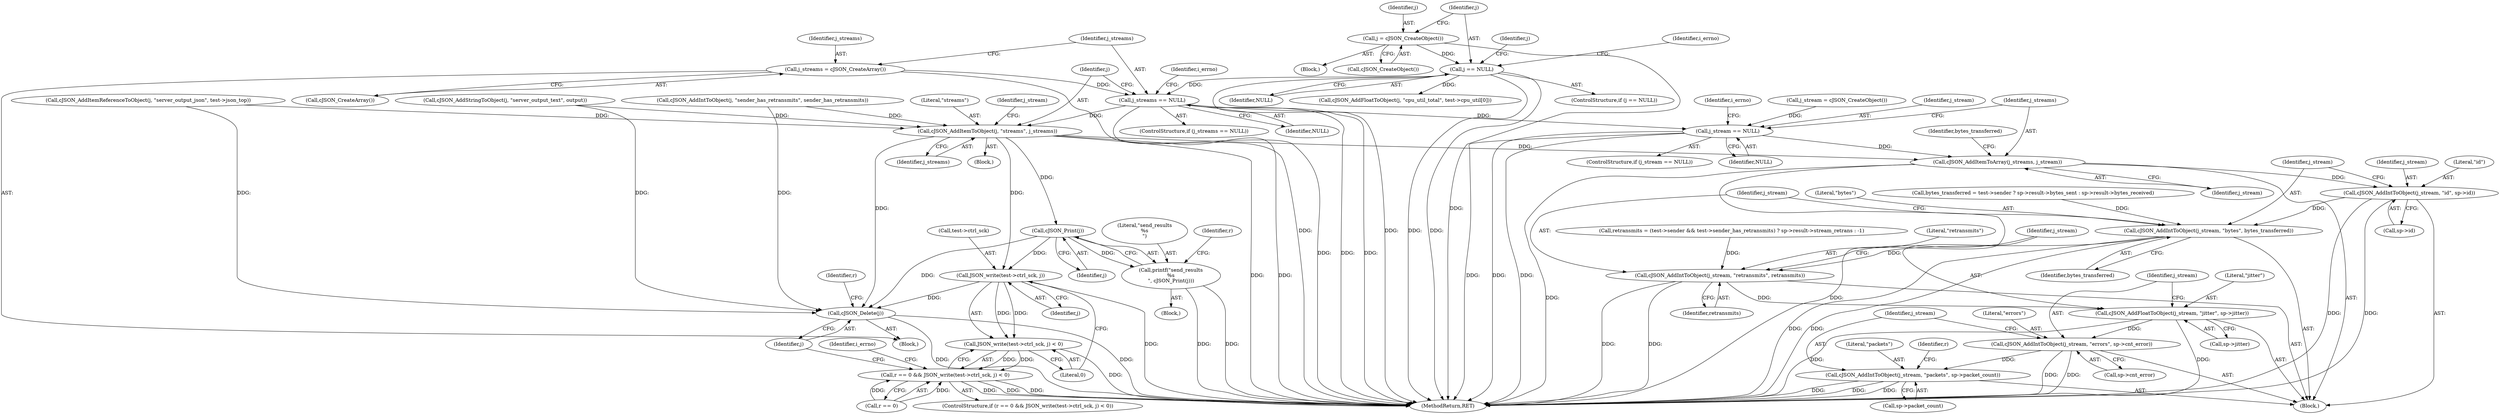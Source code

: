 digraph "0_iperf_91f2fa59e8ed80dfbf400add0164ee0e508e412a_51@pointer" {
"1000244" [label="(Call,j_streams == NULL)"];
"1000240" [label="(Call,j_streams = cJSON_CreateArray())"];
"1000123" [label="(Call,j == NULL)"];
"1000119" [label="(Call,j = cJSON_CreateObject())"];
"1000257" [label="(Call,cJSON_AddItemToObject(j, \"streams\", j_streams))"];
"1000279" [label="(Call,cJSON_AddItemToArray(j_streams, j_stream))"];
"1000315" [label="(Call,cJSON_AddIntToObject(j_stream, \"id\", sp->id))"];
"1000321" [label="(Call,cJSON_AddIntToObject(j_stream, \"bytes\", bytes_transferred))"];
"1000325" [label="(Call,cJSON_AddIntToObject(j_stream, \"retransmits\", retransmits))"];
"1000329" [label="(Call,cJSON_AddFloatToObject(j_stream, \"jitter\", sp->jitter))"];
"1000335" [label="(Call,cJSON_AddIntToObject(j_stream, \"errors\", sp->cnt_error))"];
"1000341" [label="(Call,cJSON_AddIntToObject(j_stream, \"packets\", sp->packet_count))"];
"1000358" [label="(Call,cJSON_Print(j))"];
"1000356" [label="(Call,printf(\"send_results\n%s\n\", cJSON_Print(j)))"];
"1000366" [label="(Call,JSON_write(test->ctrl_sck, j))"];
"1000365" [label="(Call,JSON_write(test->ctrl_sck, j) < 0)"];
"1000361" [label="(Call,r == 0 && JSON_write(test->ctrl_sck, j) < 0)"];
"1000380" [label="(Call,cJSON_Delete(j))"];
"1000266" [label="(Call,j_stream == NULL)"];
"1000283" [label="(Identifier,bytes_transferred)"];
"1000124" [label="(Identifier,j)"];
"1000241" [label="(Identifier,j_streams)"];
"1000359" [label="(Identifier,j)"];
"1000137" [label="(Identifier,j)"];
"1000279" [label="(Call,cJSON_AddItemToArray(j_streams, j_stream))"];
"1000367" [label="(Call,test->ctrl_sck)"];
"1000257" [label="(Call,cJSON_AddItemToObject(j, \"streams\", j_streams))"];
"1000335" [label="(Call,cJSON_AddIntToObject(j_stream, \"errors\", sp->cnt_error))"];
"1000357" [label="(Literal,\"send_results\n%s\n\")"];
"1000135" [label="(Block,)"];
"1000332" [label="(Call,sp->jitter)"];
"1000260" [label="(Identifier,j_streams)"];
"1000175" [label="(Call,cJSON_AddIntToObject(j, \"sender_has_retransmits\", sender_has_retransmits))"];
"1000371" [label="(Literal,0)"];
"1000298" [label="(Call,retransmits = (test->sender && test->sender_has_retransmits) ? sp->result->stream_retrans : -1)"];
"1000362" [label="(Call,r == 0)"];
"1000268" [label="(Identifier,NULL)"];
"1000325" [label="(Call,cJSON_AddIntToObject(j_stream, \"retransmits\", retransmits))"];
"1000355" [label="(Block,)"];
"1000246" [label="(Identifier,NULL)"];
"1000322" [label="(Identifier,j_stream)"];
"1000316" [label="(Identifier,j_stream)"];
"1000361" [label="(Call,r == 0 && JSON_write(test->ctrl_sck, j) < 0)"];
"1000258" [label="(Identifier,j)"];
"1000330" [label="(Identifier,j_stream)"];
"1000336" [label="(Identifier,j_stream)"];
"1000265" [label="(ControlStructure,if (j_stream == NULL))"];
"1000366" [label="(Call,JSON_write(test->ctrl_sck, j))"];
"1000329" [label="(Call,cJSON_AddFloatToObject(j_stream, \"jitter\", sp->jitter))"];
"1000324" [label="(Identifier,bytes_transferred)"];
"1000123" [label="(Call,j == NULL)"];
"1000381" [label="(Identifier,j)"];
"1000119" [label="(Call,j = cJSON_CreateObject())"];
"1000120" [label="(Identifier,j)"];
"1000327" [label="(Literal,\"retransmits\")"];
"1000341" [label="(Call,cJSON_AddIntToObject(j_stream, \"packets\", sp->packet_count))"];
"1000259" [label="(Literal,\"streams\")"];
"1000107" [label="(Block,)"];
"1000384" [label="(MethodReturn,RET)"];
"1000323" [label="(Literal,\"bytes\")"];
"1000245" [label="(Identifier,j_streams)"];
"1000242" [label="(Call,cJSON_CreateArray())"];
"1000326" [label="(Identifier,j_stream)"];
"1000282" [label="(Call,bytes_transferred = test->sender ? sp->result->bytes_sent : sp->result->bytes_received)"];
"1000350" [label="(Identifier,r)"];
"1000263" [label="(Identifier,j_stream)"];
"1000267" [label="(Identifier,j_stream)"];
"1000195" [label="(Call,cJSON_AddItemReferenceToObject(j, \"server_output_json\", test->json_top))"];
"1000342" [label="(Identifier,j_stream)"];
"1000343" [label="(Literal,\"packets\")"];
"1000383" [label="(Identifier,r)"];
"1000380" [label="(Call,cJSON_Delete(j))"];
"1000337" [label="(Literal,\"errors\")"];
"1000266" [label="(Call,j_stream == NULL)"];
"1000240" [label="(Call,j_streams = cJSON_CreateArray())"];
"1000315" [label="(Call,cJSON_AddIntToObject(j_stream, \"id\", sp->id))"];
"1000344" [label="(Call,sp->packet_count)"];
"1000374" [label="(Identifier,i_errno)"];
"1000244" [label="(Call,j_streams == NULL)"];
"1000318" [label="(Call,sp->id)"];
"1000363" [label="(Identifier,r)"];
"1000121" [label="(Call,cJSON_CreateObject())"];
"1000271" [label="(Identifier,i_errno)"];
"1000365" [label="(Call,JSON_write(test->ctrl_sck, j) < 0)"];
"1000122" [label="(ControlStructure,if (j == NULL))"];
"1000262" [label="(Call,j_stream = cJSON_CreateObject())"];
"1000338" [label="(Call,sp->cnt_error)"];
"1000280" [label="(Identifier,j_streams)"];
"1000128" [label="(Identifier,i_errno)"];
"1000321" [label="(Call,cJSON_AddIntToObject(j_stream, \"bytes\", bytes_transferred))"];
"1000125" [label="(Identifier,NULL)"];
"1000256" [label="(Block,)"];
"1000281" [label="(Identifier,j_stream)"];
"1000236" [label="(Call,cJSON_AddStringToObject(j, \"server_output_text\", output))"];
"1000328" [label="(Identifier,retransmits)"];
"1000249" [label="(Identifier,i_errno)"];
"1000370" [label="(Identifier,j)"];
"1000356" [label="(Call,printf(\"send_results\n%s\n\", cJSON_Print(j)))"];
"1000358" [label="(Call,cJSON_Print(j))"];
"1000331" [label="(Literal,\"jitter\")"];
"1000243" [label="(ControlStructure,if (j_streams == NULL))"];
"1000317" [label="(Literal,\"id\")"];
"1000360" [label="(ControlStructure,if (r == 0 && JSON_write(test->ctrl_sck, j) < 0))"];
"1000278" [label="(Block,)"];
"1000136" [label="(Call,cJSON_AddFloatToObject(j, \"cpu_util_total\", test->cpu_util[0]))"];
"1000244" -> "1000243"  [label="AST: "];
"1000244" -> "1000246"  [label="CFG: "];
"1000245" -> "1000244"  [label="AST: "];
"1000246" -> "1000244"  [label="AST: "];
"1000249" -> "1000244"  [label="CFG: "];
"1000258" -> "1000244"  [label="CFG: "];
"1000244" -> "1000384"  [label="DDG: "];
"1000244" -> "1000384"  [label="DDG: "];
"1000244" -> "1000384"  [label="DDG: "];
"1000240" -> "1000244"  [label="DDG: "];
"1000123" -> "1000244"  [label="DDG: "];
"1000244" -> "1000257"  [label="DDG: "];
"1000244" -> "1000266"  [label="DDG: "];
"1000240" -> "1000135"  [label="AST: "];
"1000240" -> "1000242"  [label="CFG: "];
"1000241" -> "1000240"  [label="AST: "];
"1000242" -> "1000240"  [label="AST: "];
"1000245" -> "1000240"  [label="CFG: "];
"1000240" -> "1000384"  [label="DDG: "];
"1000123" -> "1000122"  [label="AST: "];
"1000123" -> "1000125"  [label="CFG: "];
"1000124" -> "1000123"  [label="AST: "];
"1000125" -> "1000123"  [label="AST: "];
"1000128" -> "1000123"  [label="CFG: "];
"1000137" -> "1000123"  [label="CFG: "];
"1000123" -> "1000384"  [label="DDG: "];
"1000123" -> "1000384"  [label="DDG: "];
"1000123" -> "1000384"  [label="DDG: "];
"1000119" -> "1000123"  [label="DDG: "];
"1000123" -> "1000136"  [label="DDG: "];
"1000119" -> "1000107"  [label="AST: "];
"1000119" -> "1000121"  [label="CFG: "];
"1000120" -> "1000119"  [label="AST: "];
"1000121" -> "1000119"  [label="AST: "];
"1000124" -> "1000119"  [label="CFG: "];
"1000119" -> "1000384"  [label="DDG: "];
"1000257" -> "1000256"  [label="AST: "];
"1000257" -> "1000260"  [label="CFG: "];
"1000258" -> "1000257"  [label="AST: "];
"1000259" -> "1000257"  [label="AST: "];
"1000260" -> "1000257"  [label="AST: "];
"1000263" -> "1000257"  [label="CFG: "];
"1000257" -> "1000384"  [label="DDG: "];
"1000257" -> "1000384"  [label="DDG: "];
"1000236" -> "1000257"  [label="DDG: "];
"1000175" -> "1000257"  [label="DDG: "];
"1000195" -> "1000257"  [label="DDG: "];
"1000257" -> "1000279"  [label="DDG: "];
"1000257" -> "1000358"  [label="DDG: "];
"1000257" -> "1000366"  [label="DDG: "];
"1000257" -> "1000380"  [label="DDG: "];
"1000279" -> "1000278"  [label="AST: "];
"1000279" -> "1000281"  [label="CFG: "];
"1000280" -> "1000279"  [label="AST: "];
"1000281" -> "1000279"  [label="AST: "];
"1000283" -> "1000279"  [label="CFG: "];
"1000279" -> "1000384"  [label="DDG: "];
"1000279" -> "1000384"  [label="DDG: "];
"1000266" -> "1000279"  [label="DDG: "];
"1000279" -> "1000315"  [label="DDG: "];
"1000315" -> "1000278"  [label="AST: "];
"1000315" -> "1000318"  [label="CFG: "];
"1000316" -> "1000315"  [label="AST: "];
"1000317" -> "1000315"  [label="AST: "];
"1000318" -> "1000315"  [label="AST: "];
"1000322" -> "1000315"  [label="CFG: "];
"1000315" -> "1000384"  [label="DDG: "];
"1000315" -> "1000384"  [label="DDG: "];
"1000315" -> "1000321"  [label="DDG: "];
"1000321" -> "1000278"  [label="AST: "];
"1000321" -> "1000324"  [label="CFG: "];
"1000322" -> "1000321"  [label="AST: "];
"1000323" -> "1000321"  [label="AST: "];
"1000324" -> "1000321"  [label="AST: "];
"1000326" -> "1000321"  [label="CFG: "];
"1000321" -> "1000384"  [label="DDG: "];
"1000321" -> "1000384"  [label="DDG: "];
"1000282" -> "1000321"  [label="DDG: "];
"1000321" -> "1000325"  [label="DDG: "];
"1000325" -> "1000278"  [label="AST: "];
"1000325" -> "1000328"  [label="CFG: "];
"1000326" -> "1000325"  [label="AST: "];
"1000327" -> "1000325"  [label="AST: "];
"1000328" -> "1000325"  [label="AST: "];
"1000330" -> "1000325"  [label="CFG: "];
"1000325" -> "1000384"  [label="DDG: "];
"1000325" -> "1000384"  [label="DDG: "];
"1000298" -> "1000325"  [label="DDG: "];
"1000325" -> "1000329"  [label="DDG: "];
"1000329" -> "1000278"  [label="AST: "];
"1000329" -> "1000332"  [label="CFG: "];
"1000330" -> "1000329"  [label="AST: "];
"1000331" -> "1000329"  [label="AST: "];
"1000332" -> "1000329"  [label="AST: "];
"1000336" -> "1000329"  [label="CFG: "];
"1000329" -> "1000384"  [label="DDG: "];
"1000329" -> "1000384"  [label="DDG: "];
"1000329" -> "1000335"  [label="DDG: "];
"1000335" -> "1000278"  [label="AST: "];
"1000335" -> "1000338"  [label="CFG: "];
"1000336" -> "1000335"  [label="AST: "];
"1000337" -> "1000335"  [label="AST: "];
"1000338" -> "1000335"  [label="AST: "];
"1000342" -> "1000335"  [label="CFG: "];
"1000335" -> "1000384"  [label="DDG: "];
"1000335" -> "1000384"  [label="DDG: "];
"1000335" -> "1000341"  [label="DDG: "];
"1000341" -> "1000278"  [label="AST: "];
"1000341" -> "1000344"  [label="CFG: "];
"1000342" -> "1000341"  [label="AST: "];
"1000343" -> "1000341"  [label="AST: "];
"1000344" -> "1000341"  [label="AST: "];
"1000350" -> "1000341"  [label="CFG: "];
"1000341" -> "1000384"  [label="DDG: "];
"1000341" -> "1000384"  [label="DDG: "];
"1000341" -> "1000384"  [label="DDG: "];
"1000358" -> "1000356"  [label="AST: "];
"1000358" -> "1000359"  [label="CFG: "];
"1000359" -> "1000358"  [label="AST: "];
"1000356" -> "1000358"  [label="CFG: "];
"1000358" -> "1000356"  [label="DDG: "];
"1000358" -> "1000366"  [label="DDG: "];
"1000358" -> "1000380"  [label="DDG: "];
"1000356" -> "1000355"  [label="AST: "];
"1000357" -> "1000356"  [label="AST: "];
"1000363" -> "1000356"  [label="CFG: "];
"1000356" -> "1000384"  [label="DDG: "];
"1000356" -> "1000384"  [label="DDG: "];
"1000366" -> "1000365"  [label="AST: "];
"1000366" -> "1000370"  [label="CFG: "];
"1000367" -> "1000366"  [label="AST: "];
"1000370" -> "1000366"  [label="AST: "];
"1000371" -> "1000366"  [label="CFG: "];
"1000366" -> "1000384"  [label="DDG: "];
"1000366" -> "1000365"  [label="DDG: "];
"1000366" -> "1000365"  [label="DDG: "];
"1000366" -> "1000380"  [label="DDG: "];
"1000365" -> "1000361"  [label="AST: "];
"1000365" -> "1000371"  [label="CFG: "];
"1000371" -> "1000365"  [label="AST: "];
"1000361" -> "1000365"  [label="CFG: "];
"1000365" -> "1000384"  [label="DDG: "];
"1000365" -> "1000361"  [label="DDG: "];
"1000365" -> "1000361"  [label="DDG: "];
"1000361" -> "1000360"  [label="AST: "];
"1000361" -> "1000362"  [label="CFG: "];
"1000362" -> "1000361"  [label="AST: "];
"1000374" -> "1000361"  [label="CFG: "];
"1000381" -> "1000361"  [label="CFG: "];
"1000361" -> "1000384"  [label="DDG: "];
"1000361" -> "1000384"  [label="DDG: "];
"1000361" -> "1000384"  [label="DDG: "];
"1000362" -> "1000361"  [label="DDG: "];
"1000362" -> "1000361"  [label="DDG: "];
"1000380" -> "1000135"  [label="AST: "];
"1000380" -> "1000381"  [label="CFG: "];
"1000381" -> "1000380"  [label="AST: "];
"1000383" -> "1000380"  [label="CFG: "];
"1000380" -> "1000384"  [label="DDG: "];
"1000380" -> "1000384"  [label="DDG: "];
"1000236" -> "1000380"  [label="DDG: "];
"1000195" -> "1000380"  [label="DDG: "];
"1000175" -> "1000380"  [label="DDG: "];
"1000266" -> "1000265"  [label="AST: "];
"1000266" -> "1000268"  [label="CFG: "];
"1000267" -> "1000266"  [label="AST: "];
"1000268" -> "1000266"  [label="AST: "];
"1000271" -> "1000266"  [label="CFG: "];
"1000280" -> "1000266"  [label="CFG: "];
"1000266" -> "1000384"  [label="DDG: "];
"1000266" -> "1000384"  [label="DDG: "];
"1000266" -> "1000384"  [label="DDG: "];
"1000262" -> "1000266"  [label="DDG: "];
}

